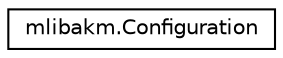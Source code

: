 digraph "Graphical Class Hierarchy"
{
 // LATEX_PDF_SIZE
  edge [fontname="Helvetica",fontsize="10",labelfontname="Helvetica",labelfontsize="10"];
  node [fontname="Helvetica",fontsize="10",shape=record];
  rankdir="LR";
  Node0 [label="mlibakm.Configuration",height=0.2,width=0.4,color="black", fillcolor="white", style="filled",URL="$structmlibakm_1_1_configuration.html",tooltip=" "];
}
